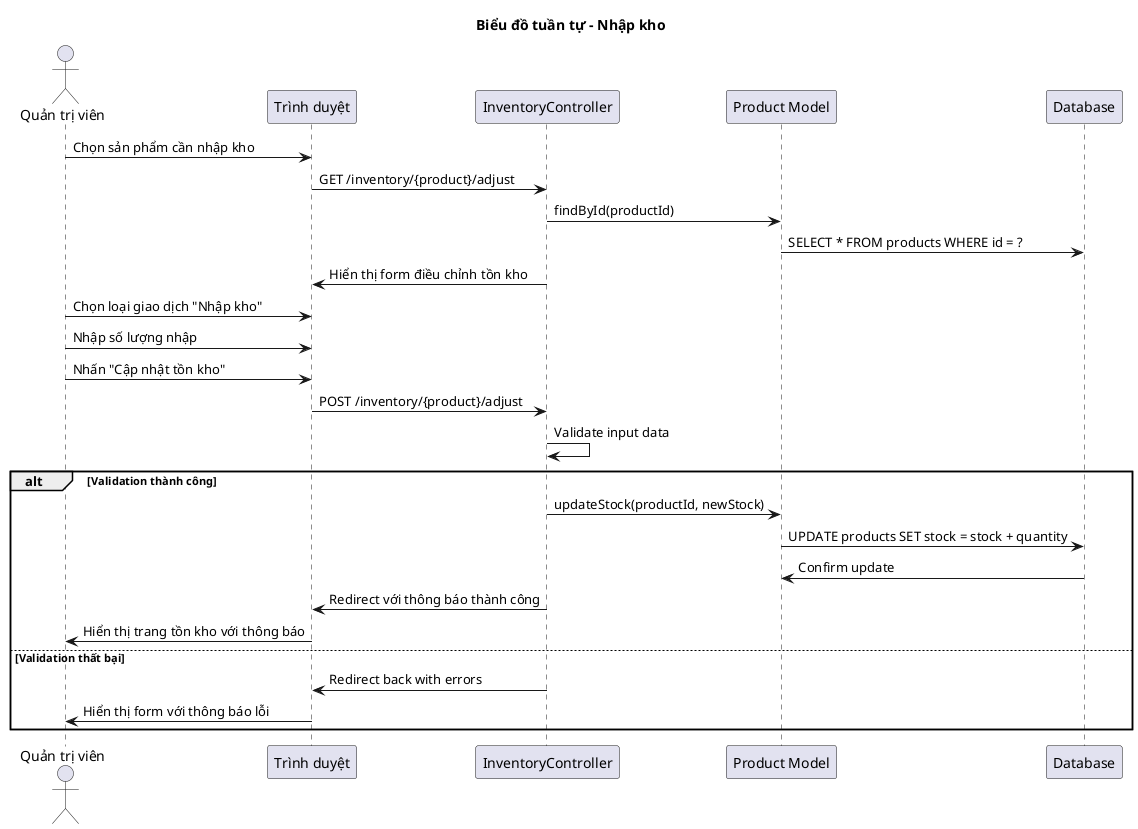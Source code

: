 @startuml Nhập kho
title Biểu đồ tuần tự - Nhập kho

actor "Quản trị viên" as Admin
participant "Trình duyệt" as Browser
participant "InventoryController" as Controller
participant "Product Model" as ProductModel
participant "Database" as DB

Admin -> Browser: Chọn sản phẩm cần nhập kho
Browser -> Controller: GET /inventory/{product}/adjust
Controller -> ProductModel: findById(productId)
ProductModel -> DB: SELECT * FROM products WHERE id = ?
Controller -> Browser: Hiển thị form điều chỉnh tồn kho

Admin -> Browser: Chọn loại giao dịch "Nhập kho"
Admin -> Browser: Nhập số lượng nhập
Admin -> Browser: Nhấn "Cập nhật tồn kho"
Browser -> Controller: POST /inventory/{product}/adjust

Controller -> Controller: Validate input data

alt Validation thành công
    Controller -> ProductModel: updateStock(productId, newStock)
    ProductModel -> DB: UPDATE products SET stock = stock + quantity
    DB -> ProductModel: Confirm update
    
    Controller -> Browser: Redirect với thông báo thành công
    Browser -> Admin: Hiển thị trang tồn kho với thông báo
    
else Validation thất bại
    Controller -> Browser: Redirect back with errors
    Browser -> Admin: Hiển thị form với thông báo lỗi
end

@enduml
